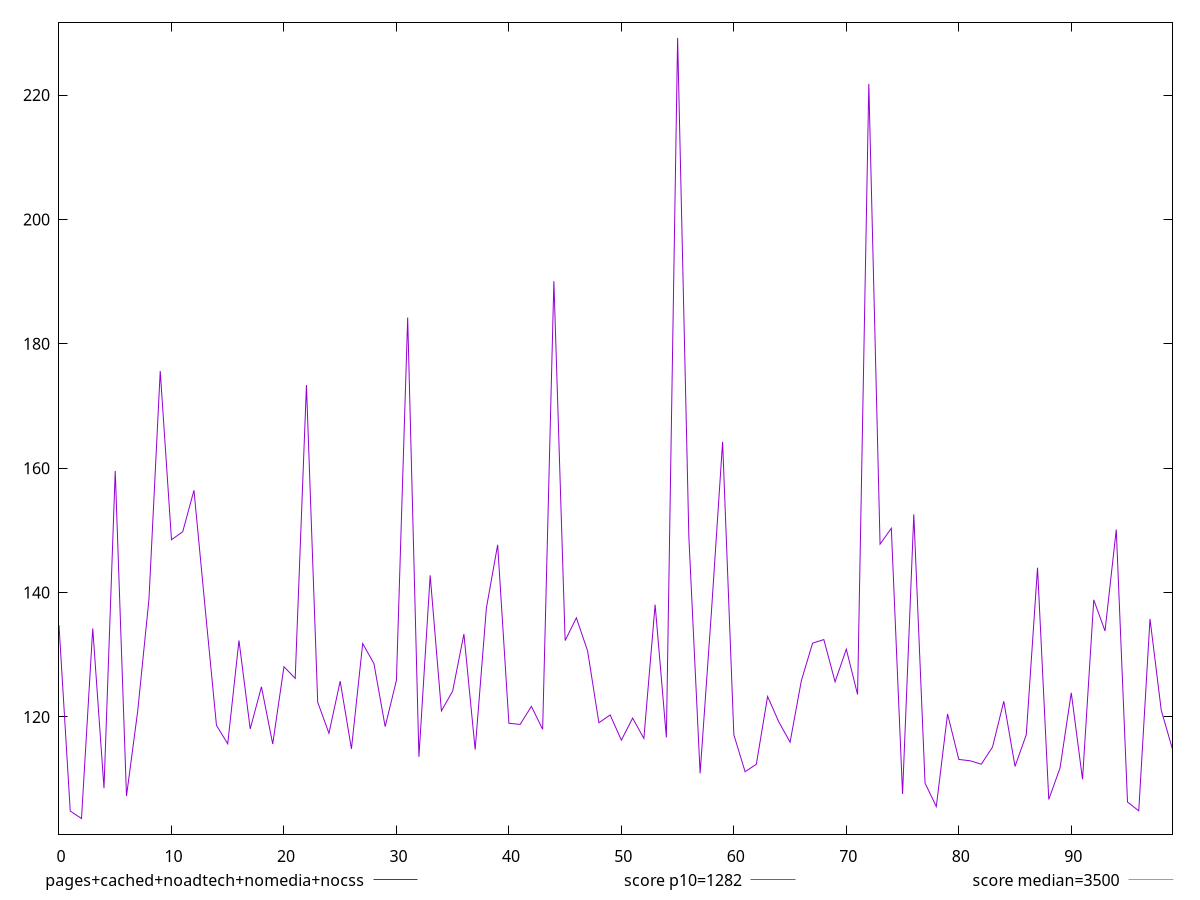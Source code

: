 reset

$pagesCachedNoadtechNomediaNocss <<EOF
0 134.74399999999997
1 104.85199999999999
2 103.65599999999998
3 134.21599999999998
4 108.536
5 159.55199999999996
6 107.27199999999996
7 120.96799999999996
8 138.968
9 175.62399999999994
10 148.484
11 149.772
12 156.43599999999995
13 137.35999999999996
14 118.64399999999995
15 115.66799999999998
16 132.29199999999994
17 118.06399999999996
18 124.83599999999993
19 115.63999999999997
20 128.05999999999997
21 126.19199999999998
22 173.35199999999998
23 122.37599999999998
24 117.36
25 125.74799999999999
26 114.856
27 131.78799999999995
28 128.572
29 118.43199999999996
30 125.884
31 184.21599999999995
32 113.57999999999998
33 142.76799999999997
34 120.95999999999998
35 124.148
36 133.32799999999997
37 114.74799999999998
38 137.51199999999997
39 147.67199999999997
40 118.97199999999998
41 118.79199999999999
42 121.692
43 118.00399999999999
44 190.06799999999998
45 132.272
46 135.93200000000002
47 130.584
48 119.05599999999997
49 120.30799999999998
50 116.25999999999999
51 119.80399999999995
52 116.53600000000002
53 138.04399999999998
54 116.69599999999996
55 229.18399999999997
56 148.94799999999992
57 110.91999999999996
58 136.712
59 164.21999999999997
60 117.124
61 111.18399999999995
62 112.38399999999996
63 123.28399999999996
64 119.18
65 115.93599999999999
66 125.80399999999997
67 131.85199999999998
68 132.43199999999996
69 125.644
70 130.88800000000003
71 123.6
72 221.80399999999997
73 147.776
74 150.32799999999997
75 107.59999999999998
76 152.56400000000002
77 109.344
78 105.58399999999997
79 120.46799999999999
80 113.15599999999995
81 112.944
82 112.39199999999998
83 115.15599999999998
84 122.50799999999995
85 112.03999999999998
86 117.13999999999996
87 143.99199999999996
88 106.71999999999998
89 111.77600000000001
90 123.87599999999995
91 109.976
92 138.81999999999996
93 133.81199999999995
94 150.128
95 106.30399999999999
96 104.89199999999998
97 135.75999999999996
98 121.064
99 114.804
EOF

set key outside below
set xrange [0:99]
set yrange [101.14543999999998:231.69455999999997]
set trange [101.14543999999998:231.69455999999997]
set terminal svg size 640, 500 enhanced background rgb 'white'
set output "report_00011_2021-02-09T10:53:21.242Z/bootup-time/comparison/line/4_vs_5.svg"

plot $pagesCachedNoadtechNomediaNocss title "pages+cached+noadtech+nomedia+nocss" with line, \
     1282 title "score p10=1282", \
     3500 title "score median=3500"

reset
